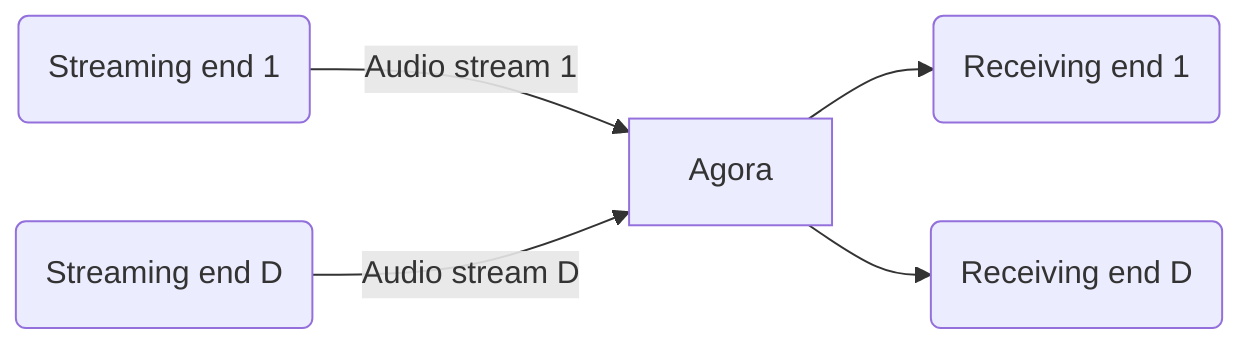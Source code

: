graph LR;
    A1("Streaming end 1") -->|Audio stream 1| B[Agora]
    AD("Streaming end D") -->|Audio stream D| B
    B --> C1(Receiving end 1)
    B --> CD(Receiving end D)